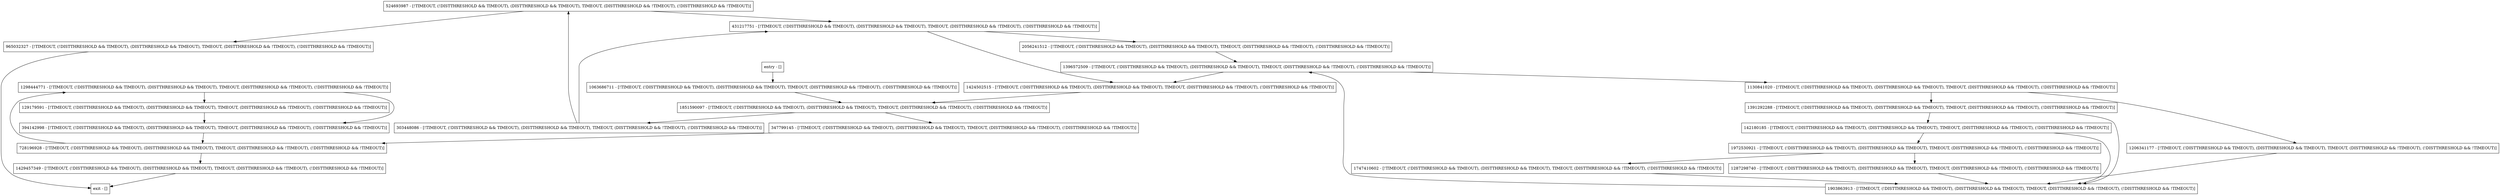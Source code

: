 digraph getMergedColors {
node [shape=record];
1298444771 [label="1298444771 - [!TIMEOUT, (!DISTTHRESHOLD && TIMEOUT), (DISTTHRESHOLD && TIMEOUT), TIMEOUT, (DISTTHRESHOLD && !TIMEOUT), (!DISTTHRESHOLD && !TIMEOUT)]"];
142180185 [label="142180185 - [!TIMEOUT, (!DISTTHRESHOLD && TIMEOUT), (DISTTHRESHOLD && TIMEOUT), TIMEOUT, (DISTTHRESHOLD && !TIMEOUT), (!DISTTHRESHOLD && !TIMEOUT)]"];
129179591 [label="129179591 - [!TIMEOUT, (!DISTTHRESHOLD && TIMEOUT), (DISTTHRESHOLD && TIMEOUT), TIMEOUT, (DISTTHRESHOLD && !TIMEOUT), (!DISTTHRESHOLD && !TIMEOUT)]"];
303448086 [label="303448086 - [!TIMEOUT, (!DISTTHRESHOLD && TIMEOUT), (DISTTHRESHOLD && TIMEOUT), TIMEOUT, (DISTTHRESHOLD && !TIMEOUT), (!DISTTHRESHOLD && !TIMEOUT)]"];
2056241512 [label="2056241512 - [!TIMEOUT, (!DISTTHRESHOLD && TIMEOUT), (DISTTHRESHOLD && TIMEOUT), TIMEOUT, (DISTTHRESHOLD && !TIMEOUT), (!DISTTHRESHOLD && !TIMEOUT)]"];
1424502515 [label="1424502515 - [!TIMEOUT, (!DISTTHRESHOLD && TIMEOUT), (DISTTHRESHOLD && TIMEOUT), TIMEOUT, (DISTTHRESHOLD && !TIMEOUT), (!DISTTHRESHOLD && !TIMEOUT)]"];
728196928 [label="728196928 - [!TIMEOUT, (!DISTTHRESHOLD && TIMEOUT), (DISTTHRESHOLD && TIMEOUT), TIMEOUT, (DISTTHRESHOLD && !TIMEOUT), (!DISTTHRESHOLD && !TIMEOUT)]"];
394142998 [label="394142998 - [!TIMEOUT, (!DISTTHRESHOLD && TIMEOUT), (DISTTHRESHOLD && TIMEOUT), TIMEOUT, (DISTTHRESHOLD && !TIMEOUT), (!DISTTHRESHOLD && !TIMEOUT)]"];
1972530921 [label="1972530921 - [!TIMEOUT, (!DISTTHRESHOLD && TIMEOUT), (DISTTHRESHOLD && TIMEOUT), TIMEOUT, (DISTTHRESHOLD && !TIMEOUT), (!DISTTHRESHOLD && !TIMEOUT)]"];
524693987 [label="524693987 - [!TIMEOUT, (!DISTTHRESHOLD && TIMEOUT), (DISTTHRESHOLD && TIMEOUT), TIMEOUT, (DISTTHRESHOLD && !TIMEOUT), (!DISTTHRESHOLD && !TIMEOUT)]"];
1747410602 [label="1747410602 - [!TIMEOUT, (!DISTTHRESHOLD && TIMEOUT), (DISTTHRESHOLD && TIMEOUT), TIMEOUT, (DISTTHRESHOLD && !TIMEOUT), (!DISTTHRESHOLD && !TIMEOUT)]"];
1287298740 [label="1287298740 - [!TIMEOUT, (!DISTTHRESHOLD && TIMEOUT), (DISTTHRESHOLD && TIMEOUT), TIMEOUT, (DISTTHRESHOLD && !TIMEOUT), (!DISTTHRESHOLD && !TIMEOUT)]"];
1396572509 [label="1396572509 - [!TIMEOUT, (!DISTTHRESHOLD && TIMEOUT), (DISTTHRESHOLD && TIMEOUT), TIMEOUT, (DISTTHRESHOLD && !TIMEOUT), (!DISTTHRESHOLD && !TIMEOUT)]"];
347799145 [label="347799145 - [!TIMEOUT, (!DISTTHRESHOLD && TIMEOUT), (DISTTHRESHOLD && TIMEOUT), TIMEOUT, (DISTTHRESHOLD && !TIMEOUT), (!DISTTHRESHOLD && !TIMEOUT)]"];
1851590097 [label="1851590097 - [!TIMEOUT, (!DISTTHRESHOLD && TIMEOUT), (DISTTHRESHOLD && TIMEOUT), TIMEOUT, (DISTTHRESHOLD && !TIMEOUT), (!DISTTHRESHOLD && !TIMEOUT)]"];
1130841020 [label="1130841020 - [!TIMEOUT, (!DISTTHRESHOLD && TIMEOUT), (DISTTHRESHOLD && TIMEOUT), TIMEOUT, (DISTTHRESHOLD && !TIMEOUT), (!DISTTHRESHOLD && !TIMEOUT)]"];
1063686711 [label="1063686711 - [!TIMEOUT, (!DISTTHRESHOLD && TIMEOUT), (DISTTHRESHOLD && TIMEOUT), TIMEOUT, (DISTTHRESHOLD && !TIMEOUT), (!DISTTHRESHOLD && !TIMEOUT)]"];
1903863913 [label="1903863913 - [!TIMEOUT, (!DISTTHRESHOLD && TIMEOUT), (DISTTHRESHOLD && TIMEOUT), TIMEOUT, (DISTTHRESHOLD && !TIMEOUT), (!DISTTHRESHOLD && !TIMEOUT)]"];
entry [label="entry - []"];
exit [label="exit - []"];
1391292288 [label="1391292288 - [!TIMEOUT, (!DISTTHRESHOLD && TIMEOUT), (DISTTHRESHOLD && TIMEOUT), TIMEOUT, (DISTTHRESHOLD && !TIMEOUT), (!DISTTHRESHOLD && !TIMEOUT)]"];
965032327 [label="965032327 - [!TIMEOUT, (!DISTTHRESHOLD && TIMEOUT), (DISTTHRESHOLD && TIMEOUT), TIMEOUT, (DISTTHRESHOLD && !TIMEOUT), (!DISTTHRESHOLD && !TIMEOUT)]"];
1206341177 [label="1206341177 - [!TIMEOUT, (!DISTTHRESHOLD && TIMEOUT), (DISTTHRESHOLD && TIMEOUT), TIMEOUT, (DISTTHRESHOLD && !TIMEOUT), (!DISTTHRESHOLD && !TIMEOUT)]"];
431217751 [label="431217751 - [!TIMEOUT, (!DISTTHRESHOLD && TIMEOUT), (DISTTHRESHOLD && TIMEOUT), TIMEOUT, (DISTTHRESHOLD && !TIMEOUT), (!DISTTHRESHOLD && !TIMEOUT)]"];
1429457349 [label="1429457349 - [!TIMEOUT, (!DISTTHRESHOLD && TIMEOUT), (DISTTHRESHOLD && TIMEOUT), TIMEOUT, (DISTTHRESHOLD && !TIMEOUT), (!DISTTHRESHOLD && !TIMEOUT)]"];
entry;
exit;
1298444771 -> 129179591;
1298444771 -> 394142998;
142180185 -> 1972530921;
142180185 -> 1903863913;
129179591 -> 394142998;
303448086 -> 524693987;
303448086 -> 431217751;
2056241512 -> 1396572509;
1424502515 -> 1851590097;
728196928 -> 1298444771;
728196928 -> 1429457349;
394142998 -> 728196928;
1972530921 -> 1747410602;
1972530921 -> 1287298740;
524693987 -> 965032327;
524693987 -> 431217751;
1747410602 -> 1903863913;
1287298740 -> 1903863913;
1396572509 -> 1130841020;
1396572509 -> 1424502515;
347799145 -> 728196928;
1851590097 -> 303448086;
1851590097 -> 347799145;
1130841020 -> 1391292288;
1130841020 -> 1206341177;
1063686711 -> 1851590097;
1903863913 -> 1396572509;
entry -> 1063686711;
1391292288 -> 1903863913;
1391292288 -> 142180185;
965032327 -> exit;
1206341177 -> 1903863913;
431217751 -> 2056241512;
431217751 -> 1424502515;
1429457349 -> exit;
}
